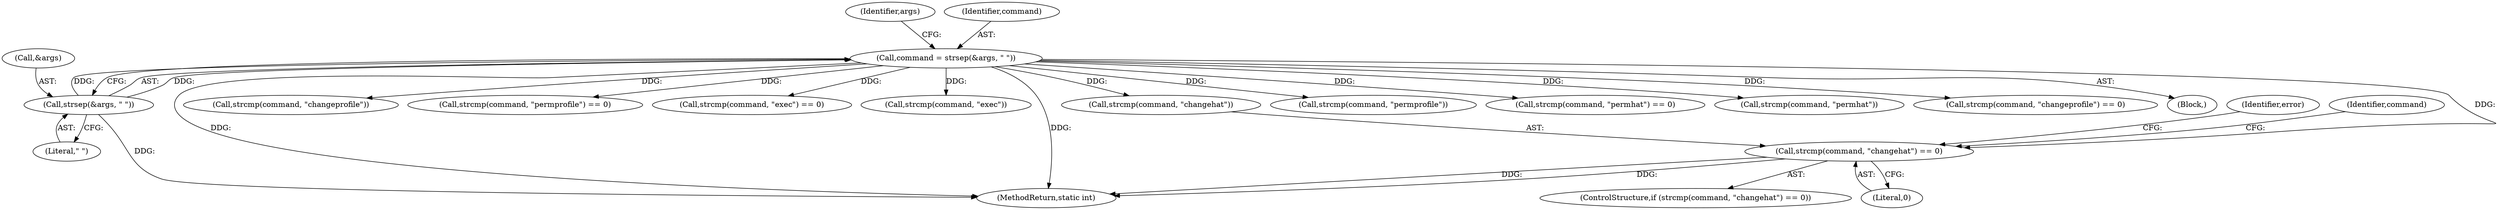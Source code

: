 digraph "0_linux_30a46a4647fd1df9cf52e43bf467f0d9265096ca@API" {
"1000214" [label="(Call,strcmp(command, \"changehat\") == 0)"];
"1000178" [label="(Call,command = strsep(&args, \" \"))"];
"1000180" [label="(Call,strsep(&args, \" \"))"];
"1000244" [label="(Call,strcmp(command, \"changeprofile\"))"];
"1000259" [label="(Call,strcmp(command, \"permprofile\") == 0)"];
"1000180" [label="(Call,strsep(&args, \" \"))"];
"1000283" [label="(Call,strcmp(command, \"exec\") == 0)"];
"1000183" [label="(Literal,\" \")"];
"1000186" [label="(Identifier,args)"];
"1000284" [label="(Call,strcmp(command, \"exec\"))"];
"1000351" [label="(MethodReturn,static int)"];
"1000260" [label="(Call,strcmp(command, \"permprofile\"))"];
"1000229" [label="(Call,strcmp(command, \"permhat\") == 0)"];
"1000221" [label="(Identifier,error)"];
"1000230" [label="(Call,strcmp(command, \"permhat\"))"];
"1000178" [label="(Call,command = strsep(&args, \" \"))"];
"1000231" [label="(Identifier,command)"];
"1000214" [label="(Call,strcmp(command, \"changehat\") == 0)"];
"1000243" [label="(Call,strcmp(command, \"changeprofile\") == 0)"];
"1000181" [label="(Call,&args)"];
"1000218" [label="(Literal,0)"];
"1000109" [label="(Block,)"];
"1000213" [label="(ControlStructure,if (strcmp(command, \"changehat\") == 0))"];
"1000179" [label="(Identifier,command)"];
"1000215" [label="(Call,strcmp(command, \"changehat\"))"];
"1000214" -> "1000213"  [label="AST: "];
"1000214" -> "1000218"  [label="CFG: "];
"1000215" -> "1000214"  [label="AST: "];
"1000218" -> "1000214"  [label="AST: "];
"1000221" -> "1000214"  [label="CFG: "];
"1000231" -> "1000214"  [label="CFG: "];
"1000214" -> "1000351"  [label="DDG: "];
"1000214" -> "1000351"  [label="DDG: "];
"1000178" -> "1000214"  [label="DDG: "];
"1000178" -> "1000109"  [label="AST: "];
"1000178" -> "1000180"  [label="CFG: "];
"1000179" -> "1000178"  [label="AST: "];
"1000180" -> "1000178"  [label="AST: "];
"1000186" -> "1000178"  [label="CFG: "];
"1000178" -> "1000351"  [label="DDG: "];
"1000178" -> "1000351"  [label="DDG: "];
"1000180" -> "1000178"  [label="DDG: "];
"1000180" -> "1000178"  [label="DDG: "];
"1000178" -> "1000215"  [label="DDG: "];
"1000178" -> "1000229"  [label="DDG: "];
"1000178" -> "1000230"  [label="DDG: "];
"1000178" -> "1000243"  [label="DDG: "];
"1000178" -> "1000244"  [label="DDG: "];
"1000178" -> "1000259"  [label="DDG: "];
"1000178" -> "1000260"  [label="DDG: "];
"1000178" -> "1000283"  [label="DDG: "];
"1000178" -> "1000284"  [label="DDG: "];
"1000180" -> "1000183"  [label="CFG: "];
"1000181" -> "1000180"  [label="AST: "];
"1000183" -> "1000180"  [label="AST: "];
"1000180" -> "1000351"  [label="DDG: "];
}
